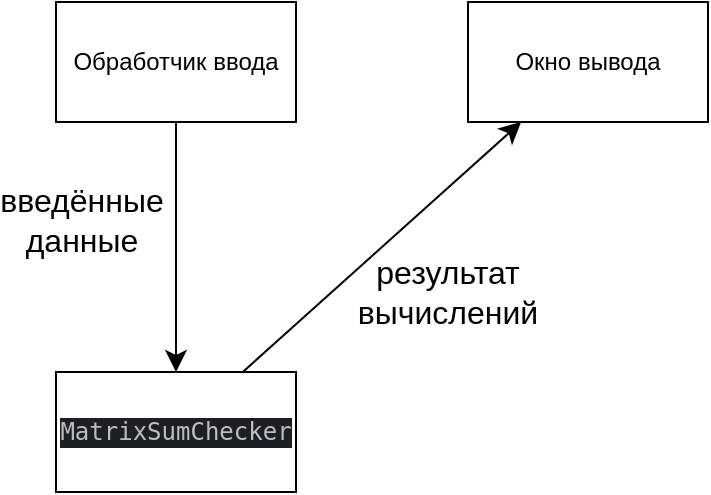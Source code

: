 <mxfile version="24.4.4" type="device">
  <diagram name="Страница — 1" id="yreqE1Phnup-9DfLzwUd">
    <mxGraphModel dx="1282" dy="1019" grid="0" gridSize="10" guides="1" tooltips="1" connect="1" arrows="1" fold="1" page="0" pageScale="1" pageWidth="827" pageHeight="1169" math="0" shadow="0">
      <root>
        <mxCell id="0" />
        <mxCell id="1" parent="0" />
        <mxCell id="UK9fBe88lbr7yd56Xqgn-7" style="edgeStyle=none;curved=1;rounded=0;orthogonalLoop=1;jettySize=auto;html=1;fontSize=12;startSize=8;endSize=8;" parent="1" source="UK9fBe88lbr7yd56Xqgn-1" target="UK9fBe88lbr7yd56Xqgn-6" edge="1">
          <mxGeometry relative="1" as="geometry" />
        </mxCell>
        <mxCell id="UK9fBe88lbr7yd56Xqgn-1" value="&lt;div style=&quot;background-color:#1e1f22;color:#bcbec4&quot;&gt;&lt;pre style=&quot;font-family:&#39;JetBrains Mono&#39;,monospace;font-size:9,8pt;&quot;&gt;MatrixSumChecker&lt;/pre&gt;&lt;/div&gt;" style="rounded=0;whiteSpace=wrap;html=1;" parent="1" vertex="1">
          <mxGeometry x="117" y="72" width="120" height="60" as="geometry" />
        </mxCell>
        <mxCell id="UK9fBe88lbr7yd56Xqgn-3" style="edgeStyle=none;curved=1;rounded=0;orthogonalLoop=1;jettySize=auto;html=1;entryX=0.5;entryY=0;entryDx=0;entryDy=0;fontSize=12;startSize=8;endSize=8;" parent="1" source="UK9fBe88lbr7yd56Xqgn-2" target="UK9fBe88lbr7yd56Xqgn-1" edge="1">
          <mxGeometry relative="1" as="geometry" />
        </mxCell>
        <mxCell id="UK9fBe88lbr7yd56Xqgn-2" value="Обработчик ввода" style="rounded=0;whiteSpace=wrap;html=1;" parent="1" vertex="1">
          <mxGeometry x="117" y="-113" width="120" height="60" as="geometry" />
        </mxCell>
        <mxCell id="UK9fBe88lbr7yd56Xqgn-5" value="введённые данные" style="text;html=1;align=center;verticalAlign=middle;whiteSpace=wrap;rounded=0;fontSize=16;" parent="1" vertex="1">
          <mxGeometry x="100" y="-19" width="60" height="30" as="geometry" />
        </mxCell>
        <mxCell id="UK9fBe88lbr7yd56Xqgn-6" value="Окно вывода" style="rounded=0;whiteSpace=wrap;html=1;" parent="1" vertex="1">
          <mxGeometry x="323" y="-113" width="120" height="60" as="geometry" />
        </mxCell>
        <mxCell id="UK9fBe88lbr7yd56Xqgn-8" value="результат вычислений" style="text;html=1;align=center;verticalAlign=middle;whiteSpace=wrap;rounded=0;fontSize=16;" parent="1" vertex="1">
          <mxGeometry x="283" y="17" width="60" height="30" as="geometry" />
        </mxCell>
      </root>
    </mxGraphModel>
  </diagram>
</mxfile>
